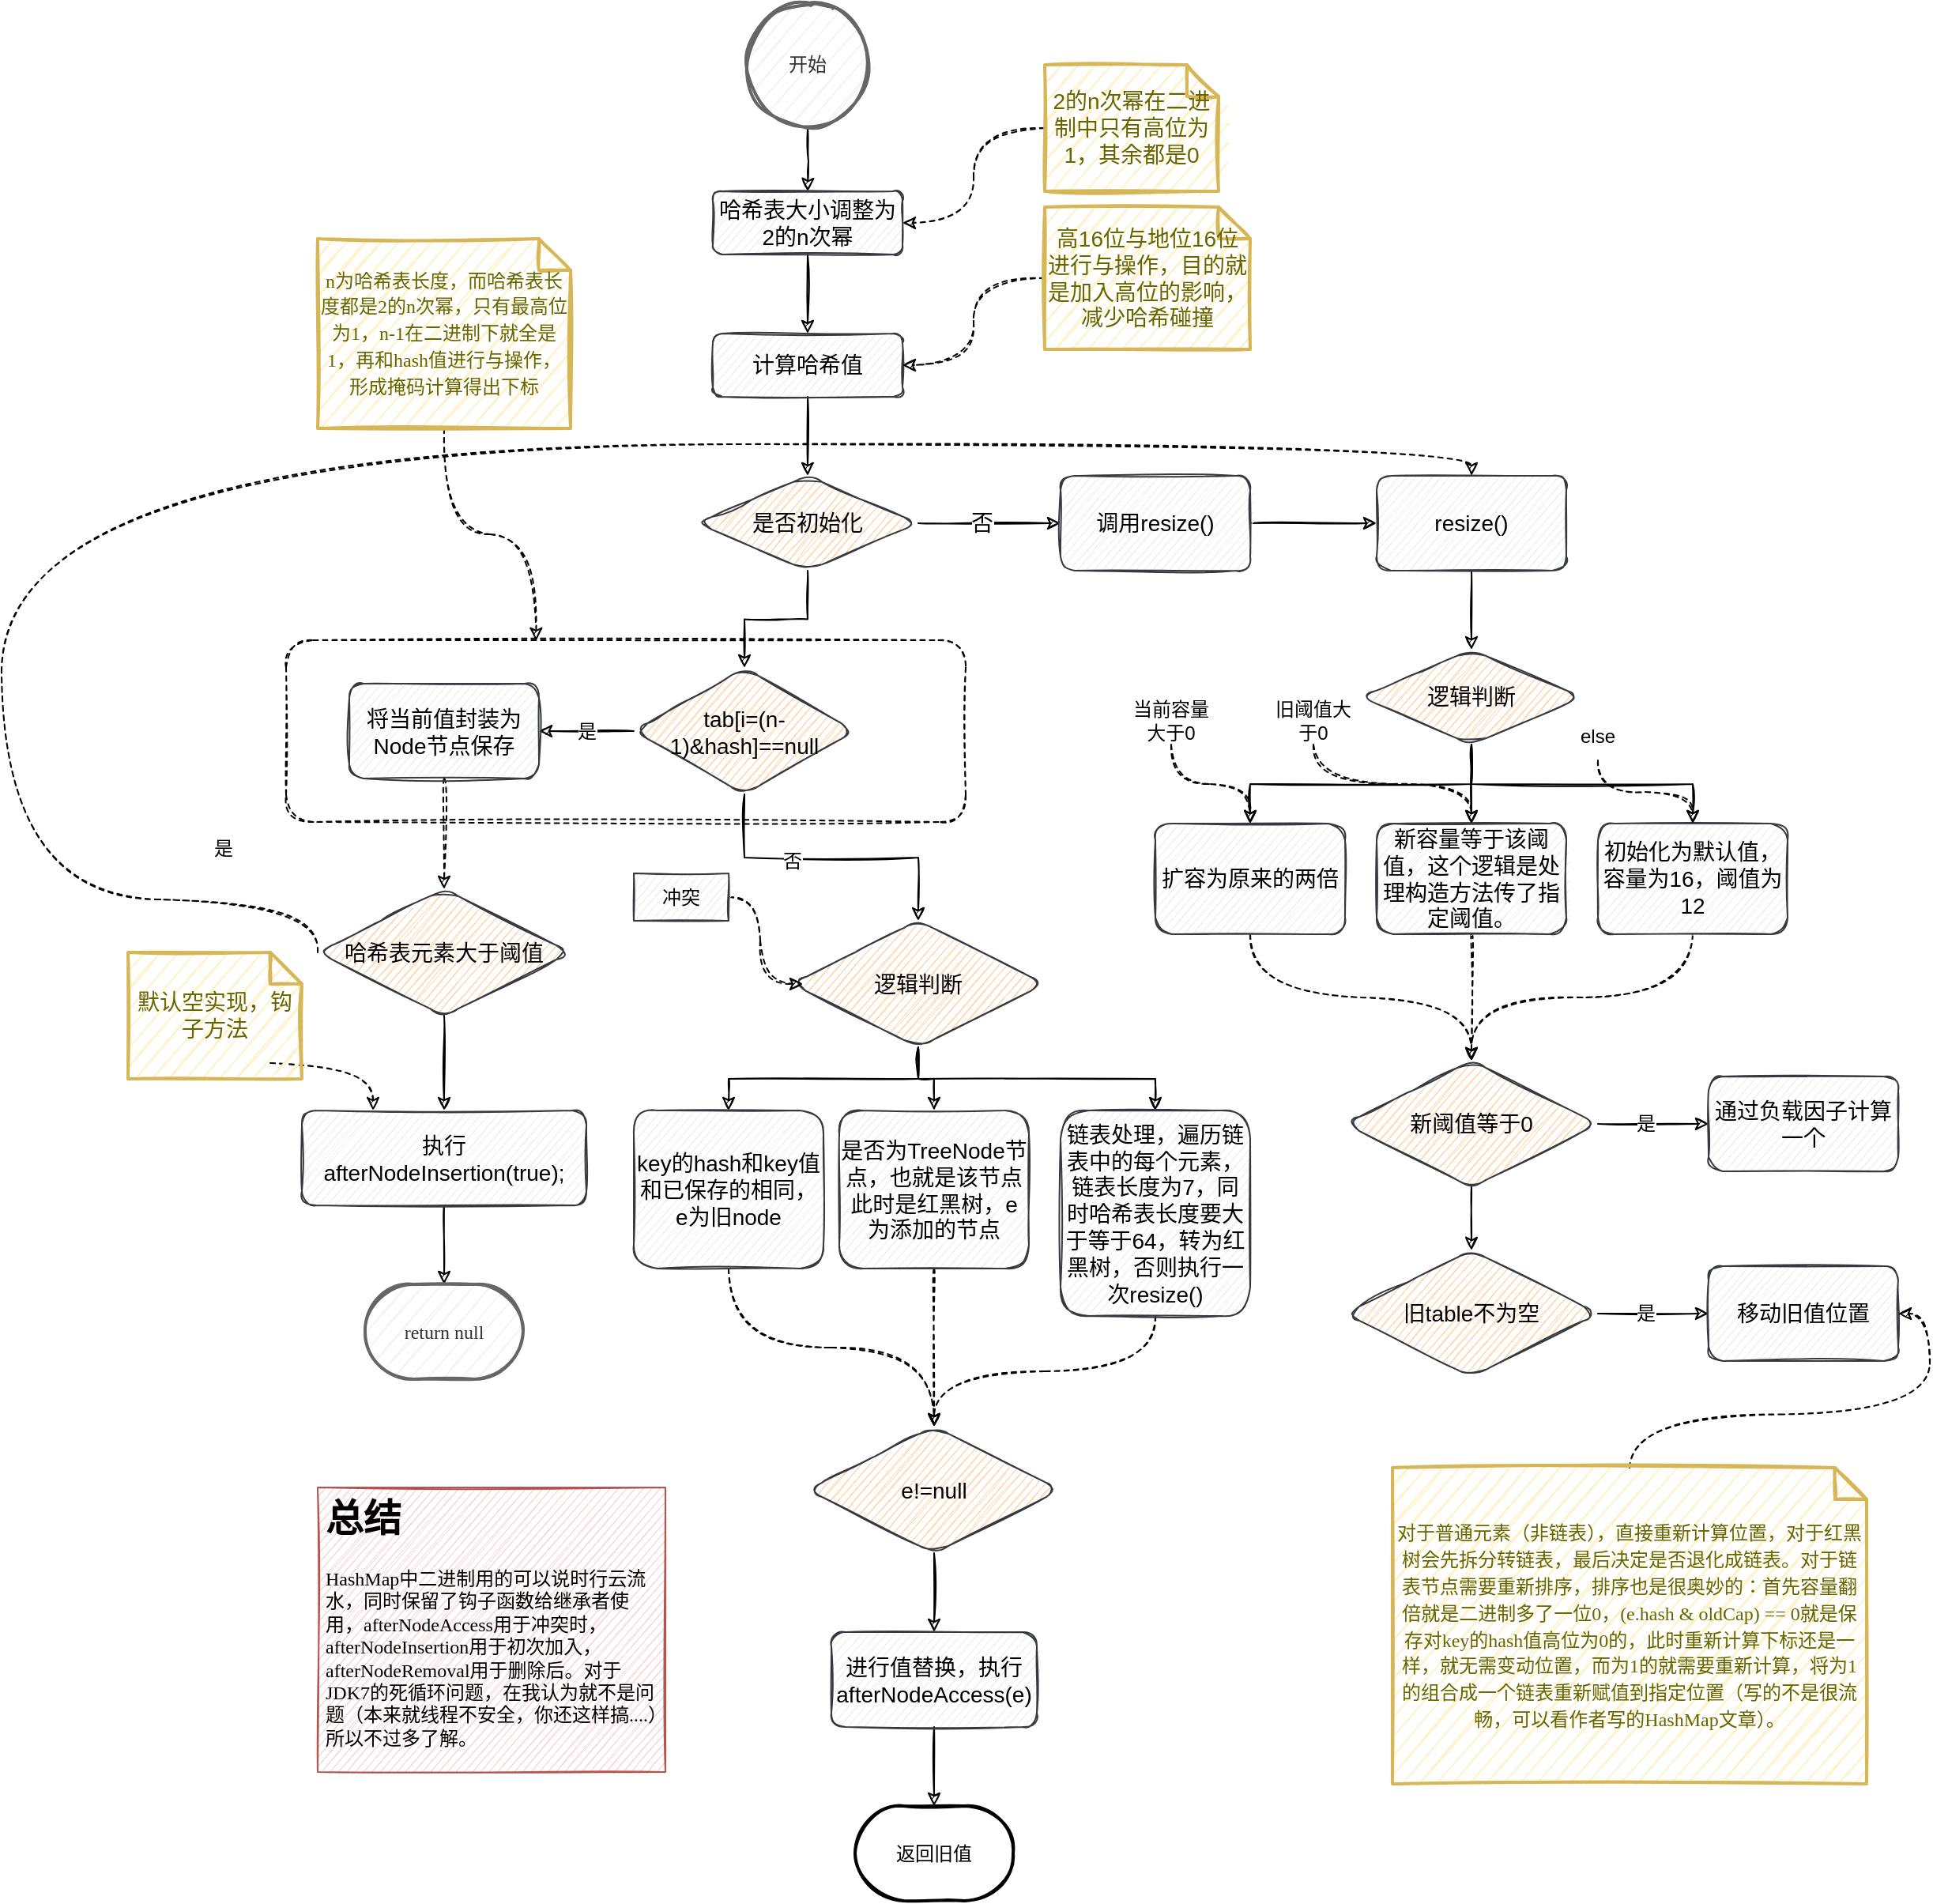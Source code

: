 <mxfile version="20.3.0" type="device"><diagram id="C5RBs43oDa-KdzZeNtuy" name="Page-1"><mxGraphModel dx="1974" dy="979" grid="1" gridSize="10" guides="1" tooltips="1" connect="1" arrows="1" fold="1" page="0" pageScale="1" pageWidth="827" pageHeight="1169" math="0" shadow="0"><root><mxCell id="WIyWlLk6GJQsqaUBKTNV-0"/><mxCell id="WIyWlLk6GJQsqaUBKTNV-1" parent="WIyWlLk6GJQsqaUBKTNV-0"/><mxCell id="U4SLnjXmpEnhHYUqi1JJ-68" value="" style="rounded=1;whiteSpace=wrap;html=1;shadow=0;glass=0;sketch=1;fontFamily=Lucida Console;fontSize=12;dashed=1;fillColor=none;" vertex="1" parent="WIyWlLk6GJQsqaUBKTNV-1"><mxGeometry x="-110" y="464" width="430" height="115" as="geometry"/></mxCell><mxCell id="U4SLnjXmpEnhHYUqi1JJ-3" value="" style="edgeStyle=orthogonalEdgeStyle;rounded=0;sketch=1;orthogonalLoop=1;jettySize=auto;html=1;fontSize=14;" edge="1" parent="WIyWlLk6GJQsqaUBKTNV-1" target="U4SLnjXmpEnhHYUqi1JJ-2"><mxGeometry relative="1" as="geometry"><mxPoint x="220" y="140" as="sourcePoint"/></mxGeometry></mxCell><mxCell id="U4SLnjXmpEnhHYUqi1JJ-14" value="" style="edgeStyle=orthogonalEdgeStyle;rounded=0;sketch=1;orthogonalLoop=1;jettySize=auto;html=1;fontSize=14;" edge="1" parent="WIyWlLk6GJQsqaUBKTNV-1" source="U4SLnjXmpEnhHYUqi1JJ-2" target="U4SLnjXmpEnhHYUqi1JJ-13"><mxGeometry relative="1" as="geometry"/></mxCell><mxCell id="U4SLnjXmpEnhHYUqi1JJ-2" value="哈希表大小调整为2的n次幂" style="rounded=1;whiteSpace=wrap;html=1;fontSize=14;glass=0;strokeWidth=1;shadow=0;sketch=1;fillColor=#eeeeee;strokeColor=#36393d;" vertex="1" parent="WIyWlLk6GJQsqaUBKTNV-1"><mxGeometry x="160" y="180" width="120" height="40" as="geometry"/></mxCell><mxCell id="U4SLnjXmpEnhHYUqi1JJ-7" style="edgeStyle=orthogonalEdgeStyle;sketch=1;orthogonalLoop=1;jettySize=auto;html=1;exitX=0;exitY=0.5;exitDx=0;exitDy=0;exitPerimeter=0;entryX=1;entryY=0.5;entryDx=0;entryDy=0;fontSize=14;curved=1;dashed=1;" edge="1" parent="WIyWlLk6GJQsqaUBKTNV-1" source="U4SLnjXmpEnhHYUqi1JJ-6" target="U4SLnjXmpEnhHYUqi1JJ-2"><mxGeometry relative="1" as="geometry"/></mxCell><mxCell id="U4SLnjXmpEnhHYUqi1JJ-6" value="2的n次幂在二进制中只有高位为1，其余都是0" style="shape=note;strokeWidth=2;fontSize=14;size=20;whiteSpace=wrap;html=1;fillColor=#fff2cc;strokeColor=#d6b656;fontColor=#666600;sketch=1;" vertex="1" parent="WIyWlLk6GJQsqaUBKTNV-1"><mxGeometry x="370" y="100" width="110.0" height="80" as="geometry"/></mxCell><mxCell id="U4SLnjXmpEnhHYUqi1JJ-18" value="" style="edgeStyle=orthogonalEdgeStyle;sketch=1;orthogonalLoop=1;jettySize=auto;html=1;fontSize=14;rounded=0;" edge="1" parent="WIyWlLk6GJQsqaUBKTNV-1" source="U4SLnjXmpEnhHYUqi1JJ-13" target="U4SLnjXmpEnhHYUqi1JJ-17"><mxGeometry relative="1" as="geometry"/></mxCell><mxCell id="U4SLnjXmpEnhHYUqi1JJ-13" value="计算哈希值" style="whiteSpace=wrap;html=1;fontSize=14;rounded=1;glass=0;strokeWidth=1;shadow=0;sketch=1;fillColor=#eeeeee;strokeColor=#36393d;" vertex="1" parent="WIyWlLk6GJQsqaUBKTNV-1"><mxGeometry x="160" y="270" width="120" height="40" as="geometry"/></mxCell><mxCell id="U4SLnjXmpEnhHYUqi1JJ-16" style="edgeStyle=orthogonalEdgeStyle;sketch=1;orthogonalLoop=1;jettySize=auto;html=1;exitX=0;exitY=0.5;exitDx=0;exitDy=0;exitPerimeter=0;entryX=1;entryY=0.5;entryDx=0;entryDy=0;fontSize=14;curved=1;dashed=1;" edge="1" parent="WIyWlLk6GJQsqaUBKTNV-1" source="U4SLnjXmpEnhHYUqi1JJ-15" target="U4SLnjXmpEnhHYUqi1JJ-13"><mxGeometry relative="1" as="geometry"/></mxCell><mxCell id="U4SLnjXmpEnhHYUqi1JJ-15" value="高16位与地位16位进行与操作，目的就是加入高位的影响，减少哈希碰撞" style="shape=note;strokeWidth=2;fontSize=14;size=20;whiteSpace=wrap;html=1;fillColor=#fff2cc;strokeColor=#d6b656;fontColor=#666600;sketch=1;" vertex="1" parent="WIyWlLk6GJQsqaUBKTNV-1"><mxGeometry x="370" y="190" width="130" height="90" as="geometry"/></mxCell><mxCell id="U4SLnjXmpEnhHYUqi1JJ-20" value="" style="edgeStyle=orthogonalEdgeStyle;rounded=0;sketch=1;orthogonalLoop=1;jettySize=auto;html=1;fontSize=14;" edge="1" parent="WIyWlLk6GJQsqaUBKTNV-1" source="U4SLnjXmpEnhHYUqi1JJ-17" target="U4SLnjXmpEnhHYUqi1JJ-19"><mxGeometry relative="1" as="geometry"/></mxCell><mxCell id="U4SLnjXmpEnhHYUqi1JJ-21" value="否" style="edgeLabel;html=1;align=center;verticalAlign=middle;resizable=0;points=[];fontSize=14;" vertex="1" connectable="0" parent="U4SLnjXmpEnhHYUqi1JJ-20"><mxGeometry x="-0.289" y="-4" relative="1" as="geometry"><mxPoint x="8" y="-4" as="offset"/></mxGeometry></mxCell><mxCell id="U4SLnjXmpEnhHYUqi1JJ-60" value="" style="edgeStyle=orthogonalEdgeStyle;rounded=0;sketch=1;orthogonalLoop=1;jettySize=auto;html=1;shadow=0;fontFamily=Lucida Console;fontSize=12;" edge="1" parent="WIyWlLk6GJQsqaUBKTNV-1" source="U4SLnjXmpEnhHYUqi1JJ-17" target="U4SLnjXmpEnhHYUqi1JJ-59"><mxGeometry relative="1" as="geometry"/></mxCell><mxCell id="U4SLnjXmpEnhHYUqi1JJ-17" value="是否初始化" style="rhombus;whiteSpace=wrap;html=1;fontSize=14;rounded=1;glass=0;strokeWidth=1;shadow=0;sketch=1;fillColor=#ffcc99;strokeColor=#36393d;" vertex="1" parent="WIyWlLk6GJQsqaUBKTNV-1"><mxGeometry x="150" y="360" width="140" height="60" as="geometry"/></mxCell><mxCell id="U4SLnjXmpEnhHYUqi1JJ-23" value="" style="edgeStyle=orthogonalEdgeStyle;rounded=0;sketch=1;orthogonalLoop=1;jettySize=auto;html=1;fontSize=14;" edge="1" parent="WIyWlLk6GJQsqaUBKTNV-1" source="U4SLnjXmpEnhHYUqi1JJ-19" target="U4SLnjXmpEnhHYUqi1JJ-22"><mxGeometry relative="1" as="geometry"/></mxCell><mxCell id="U4SLnjXmpEnhHYUqi1JJ-19" value="调用resize()" style="whiteSpace=wrap;html=1;fontSize=14;rounded=1;glass=0;strokeWidth=1;shadow=0;sketch=1;fillColor=#eeeeee;strokeColor=#36393d;" vertex="1" parent="WIyWlLk6GJQsqaUBKTNV-1"><mxGeometry x="380" y="360" width="120" height="60" as="geometry"/></mxCell><mxCell id="U4SLnjXmpEnhHYUqi1JJ-25" value="" style="edgeStyle=orthogonalEdgeStyle;rounded=0;sketch=1;orthogonalLoop=1;jettySize=auto;html=1;fontSize=14;" edge="1" parent="WIyWlLk6GJQsqaUBKTNV-1" source="U4SLnjXmpEnhHYUqi1JJ-22" target="U4SLnjXmpEnhHYUqi1JJ-24"><mxGeometry relative="1" as="geometry"/></mxCell><mxCell id="U4SLnjXmpEnhHYUqi1JJ-22" value="resize()" style="whiteSpace=wrap;html=1;fontSize=14;rounded=1;glass=0;strokeWidth=1;shadow=0;sketch=1;fillColor=#eeeeee;strokeColor=#36393d;" vertex="1" parent="WIyWlLk6GJQsqaUBKTNV-1"><mxGeometry x="580" y="360" width="120" height="60" as="geometry"/></mxCell><mxCell id="U4SLnjXmpEnhHYUqi1JJ-34" style="edgeStyle=orthogonalEdgeStyle;rounded=0;sketch=1;orthogonalLoop=1;jettySize=auto;html=1;exitX=0.5;exitY=1;exitDx=0;exitDy=0;entryX=0.5;entryY=0;entryDx=0;entryDy=0;fontSize=14;" edge="1" parent="WIyWlLk6GJQsqaUBKTNV-1" source="U4SLnjXmpEnhHYUqi1JJ-24" target="U4SLnjXmpEnhHYUqi1JJ-26"><mxGeometry relative="1" as="geometry"/></mxCell><mxCell id="U4SLnjXmpEnhHYUqi1JJ-35" style="edgeStyle=orthogonalEdgeStyle;rounded=0;sketch=1;orthogonalLoop=1;jettySize=auto;html=1;exitX=0.5;exitY=1;exitDx=0;exitDy=0;entryX=0.5;entryY=0;entryDx=0;entryDy=0;fontSize=14;" edge="1" parent="WIyWlLk6GJQsqaUBKTNV-1" source="U4SLnjXmpEnhHYUqi1JJ-24" target="U4SLnjXmpEnhHYUqi1JJ-28"><mxGeometry relative="1" as="geometry"/></mxCell><mxCell id="U4SLnjXmpEnhHYUqi1JJ-36" style="edgeStyle=orthogonalEdgeStyle;rounded=0;sketch=1;orthogonalLoop=1;jettySize=auto;html=1;exitX=0.5;exitY=1;exitDx=0;exitDy=0;entryX=0.5;entryY=0;entryDx=0;entryDy=0;fontSize=14;" edge="1" parent="WIyWlLk6GJQsqaUBKTNV-1" source="U4SLnjXmpEnhHYUqi1JJ-24" target="U4SLnjXmpEnhHYUqi1JJ-32"><mxGeometry relative="1" as="geometry"/></mxCell><mxCell id="U4SLnjXmpEnhHYUqi1JJ-24" value="逻辑判断" style="rhombus;whiteSpace=wrap;html=1;fontSize=14;fillColor=#ffcc99;strokeColor=#36393d;rounded=1;glass=0;strokeWidth=1;shadow=0;sketch=1;" vertex="1" parent="WIyWlLk6GJQsqaUBKTNV-1"><mxGeometry x="570" y="470" width="140" height="60" as="geometry"/></mxCell><mxCell id="U4SLnjXmpEnhHYUqi1JJ-48" style="edgeStyle=orthogonalEdgeStyle;curved=1;sketch=1;orthogonalLoop=1;jettySize=auto;html=1;exitX=0.5;exitY=1;exitDx=0;exitDy=0;entryX=0.5;entryY=0;entryDx=0;entryDy=0;shadow=0;dashed=1;fontSize=12;" edge="1" parent="WIyWlLk6GJQsqaUBKTNV-1" source="U4SLnjXmpEnhHYUqi1JJ-26" target="U4SLnjXmpEnhHYUqi1JJ-37"><mxGeometry relative="1" as="geometry"/></mxCell><mxCell id="U4SLnjXmpEnhHYUqi1JJ-26" value="扩容为原来的两倍" style="whiteSpace=wrap;html=1;fontSize=14;fillColor=#eeeeee;strokeColor=#36393d;rounded=1;glass=0;strokeWidth=1;shadow=0;sketch=1;" vertex="1" parent="WIyWlLk6GJQsqaUBKTNV-1"><mxGeometry x="440" y="580" width="120" height="70" as="geometry"/></mxCell><mxCell id="U4SLnjXmpEnhHYUqi1JJ-47" style="edgeStyle=orthogonalEdgeStyle;curved=1;sketch=1;orthogonalLoop=1;jettySize=auto;html=1;exitX=0.5;exitY=1;exitDx=0;exitDy=0;entryX=0.5;entryY=0;entryDx=0;entryDy=0;shadow=0;dashed=1;fontSize=12;" edge="1" parent="WIyWlLk6GJQsqaUBKTNV-1" source="U4SLnjXmpEnhHYUqi1JJ-28" target="U4SLnjXmpEnhHYUqi1JJ-37"><mxGeometry relative="1" as="geometry"/></mxCell><mxCell id="U4SLnjXmpEnhHYUqi1JJ-28" value="新容量等于该阈值，这个逻辑是处理构造方法传了指定阈值。" style="whiteSpace=wrap;html=1;fontSize=14;fillColor=#eeeeee;strokeColor=#36393d;rounded=1;glass=0;strokeWidth=1;shadow=0;sketch=1;" vertex="1" parent="WIyWlLk6GJQsqaUBKTNV-1"><mxGeometry x="580" y="580" width="120" height="70" as="geometry"/></mxCell><mxCell id="U4SLnjXmpEnhHYUqi1JJ-46" style="edgeStyle=orthogonalEdgeStyle;curved=1;sketch=1;orthogonalLoop=1;jettySize=auto;html=1;exitX=0.5;exitY=1;exitDx=0;exitDy=0;shadow=0;dashed=1;fontSize=12;" edge="1" parent="WIyWlLk6GJQsqaUBKTNV-1" source="U4SLnjXmpEnhHYUqi1JJ-32" target="U4SLnjXmpEnhHYUqi1JJ-37"><mxGeometry relative="1" as="geometry"/></mxCell><mxCell id="U4SLnjXmpEnhHYUqi1JJ-32" value="初始化为默认值，容量为16，阈值为12" style="whiteSpace=wrap;html=1;fontSize=14;fillColor=#eeeeee;strokeColor=#36393d;rounded=1;glass=0;strokeWidth=1;shadow=0;sketch=1;" vertex="1" parent="WIyWlLk6GJQsqaUBKTNV-1"><mxGeometry x="720" y="580" width="120" height="70" as="geometry"/></mxCell><mxCell id="U4SLnjXmpEnhHYUqi1JJ-50" value="" style="edgeStyle=orthogonalEdgeStyle;sketch=1;orthogonalLoop=1;jettySize=auto;html=1;shadow=0;fontSize=12;rounded=0;" edge="1" parent="WIyWlLk6GJQsqaUBKTNV-1" source="U4SLnjXmpEnhHYUqi1JJ-37" target="U4SLnjXmpEnhHYUqi1JJ-49"><mxGeometry relative="1" as="geometry"/></mxCell><mxCell id="U4SLnjXmpEnhHYUqi1JJ-51" value="是" style="edgeLabel;html=1;align=center;verticalAlign=middle;resizable=0;points=[];fontSize=12;" vertex="1" connectable="0" parent="U4SLnjXmpEnhHYUqi1JJ-50"><mxGeometry x="-0.237" y="-3" relative="1" as="geometry"><mxPoint x="3" y="-3" as="offset"/></mxGeometry></mxCell><mxCell id="U4SLnjXmpEnhHYUqi1JJ-53" value="" style="edgeStyle=orthogonalEdgeStyle;rounded=0;sketch=1;orthogonalLoop=1;jettySize=auto;html=1;shadow=0;fontSize=12;" edge="1" parent="WIyWlLk6GJQsqaUBKTNV-1" source="U4SLnjXmpEnhHYUqi1JJ-37" target="U4SLnjXmpEnhHYUqi1JJ-52"><mxGeometry relative="1" as="geometry"/></mxCell><mxCell id="U4SLnjXmpEnhHYUqi1JJ-37" value="新阈值等于0" style="rhombus;whiteSpace=wrap;html=1;fontSize=14;fillColor=#ffcc99;strokeColor=#36393d;rounded=1;glass=0;strokeWidth=1;shadow=0;sketch=1;" vertex="1" parent="WIyWlLk6GJQsqaUBKTNV-1"><mxGeometry x="560" y="730" width="160" height="80" as="geometry"/></mxCell><mxCell id="U4SLnjXmpEnhHYUqi1JJ-112" style="edgeStyle=orthogonalEdgeStyle;curved=1;sketch=1;orthogonalLoop=1;jettySize=auto;html=1;exitX=0.5;exitY=1;exitDx=0;exitDy=0;shadow=0;dashed=1;fontFamily=Lucida Console;fontSize=12;" edge="1" parent="WIyWlLk6GJQsqaUBKTNV-1" source="U4SLnjXmpEnhHYUqi1JJ-40" target="U4SLnjXmpEnhHYUqi1JJ-26"><mxGeometry relative="1" as="geometry"/></mxCell><mxCell id="U4SLnjXmpEnhHYUqi1JJ-40" value="当前容量大于0" style="text;html=1;strokeColor=none;fillColor=none;align=center;verticalAlign=middle;whiteSpace=wrap;rounded=0;shadow=0;glass=0;sketch=1;fontSize=12;" vertex="1" parent="WIyWlLk6GJQsqaUBKTNV-1"><mxGeometry x="420" y="500" width="60" height="30" as="geometry"/></mxCell><mxCell id="U4SLnjXmpEnhHYUqi1JJ-43" style="edgeStyle=orthogonalEdgeStyle;curved=1;sketch=1;orthogonalLoop=1;jettySize=auto;html=1;exitX=0.5;exitY=1;exitDx=0;exitDy=0;dashed=1;fontSize=12;shadow=0;" edge="1" parent="WIyWlLk6GJQsqaUBKTNV-1" source="U4SLnjXmpEnhHYUqi1JJ-42" target="U4SLnjXmpEnhHYUqi1JJ-28"><mxGeometry relative="1" as="geometry"/></mxCell><mxCell id="U4SLnjXmpEnhHYUqi1JJ-42" value="旧阈值大于0" style="text;html=1;strokeColor=none;fillColor=none;align=center;verticalAlign=middle;whiteSpace=wrap;rounded=0;shadow=0;glass=0;sketch=1;fontSize=12;" vertex="1" parent="WIyWlLk6GJQsqaUBKTNV-1"><mxGeometry x="510" y="500" width="60" height="30" as="geometry"/></mxCell><mxCell id="U4SLnjXmpEnhHYUqi1JJ-45" style="edgeStyle=orthogonalEdgeStyle;curved=1;sketch=1;orthogonalLoop=1;jettySize=auto;html=1;exitX=0.5;exitY=1;exitDx=0;exitDy=0;entryX=0.5;entryY=0;entryDx=0;entryDy=0;shadow=0;dashed=1;fontSize=12;" edge="1" parent="WIyWlLk6GJQsqaUBKTNV-1" source="U4SLnjXmpEnhHYUqi1JJ-44" target="U4SLnjXmpEnhHYUqi1JJ-32"><mxGeometry relative="1" as="geometry"/></mxCell><mxCell id="U4SLnjXmpEnhHYUqi1JJ-44" value="else" style="text;html=1;strokeColor=none;fillColor=none;align=center;verticalAlign=middle;whiteSpace=wrap;rounded=0;shadow=0;glass=0;sketch=1;fontSize=12;" vertex="1" parent="WIyWlLk6GJQsqaUBKTNV-1"><mxGeometry x="690" y="510" width="60" height="30" as="geometry"/></mxCell><mxCell id="U4SLnjXmpEnhHYUqi1JJ-49" value="通过负载因子计算一个" style="whiteSpace=wrap;html=1;fontSize=14;fillColor=#eeeeee;strokeColor=#36393d;rounded=1;glass=0;strokeWidth=1;shadow=0;sketch=1;" vertex="1" parent="WIyWlLk6GJQsqaUBKTNV-1"><mxGeometry x="790" y="740" width="120" height="60" as="geometry"/></mxCell><mxCell id="U4SLnjXmpEnhHYUqi1JJ-55" value="" style="edgeStyle=orthogonalEdgeStyle;rounded=0;sketch=1;orthogonalLoop=1;jettySize=auto;html=1;shadow=0;fontSize=12;" edge="1" parent="WIyWlLk6GJQsqaUBKTNV-1" source="U4SLnjXmpEnhHYUqi1JJ-52" target="U4SLnjXmpEnhHYUqi1JJ-54"><mxGeometry relative="1" as="geometry"/></mxCell><mxCell id="U4SLnjXmpEnhHYUqi1JJ-56" value="是" style="edgeLabel;html=1;align=center;verticalAlign=middle;resizable=0;points=[];fontSize=12;" vertex="1" connectable="0" parent="U4SLnjXmpEnhHYUqi1JJ-55"><mxGeometry x="-0.354" y="-6" relative="1" as="geometry"><mxPoint x="7" y="-6" as="offset"/></mxGeometry></mxCell><mxCell id="U4SLnjXmpEnhHYUqi1JJ-52" value="旧table不为空" style="rhombus;whiteSpace=wrap;html=1;fontSize=14;fillColor=#ffcc99;strokeColor=#36393d;rounded=1;glass=0;strokeWidth=1;shadow=0;sketch=1;" vertex="1" parent="WIyWlLk6GJQsqaUBKTNV-1"><mxGeometry x="560" y="850" width="160" height="80" as="geometry"/></mxCell><mxCell id="U4SLnjXmpEnhHYUqi1JJ-54" value="移动旧值位置" style="whiteSpace=wrap;html=1;fontSize=14;fillColor=#eeeeee;strokeColor=#36393d;rounded=1;glass=0;strokeWidth=1;shadow=0;sketch=1;" vertex="1" parent="WIyWlLk6GJQsqaUBKTNV-1"><mxGeometry x="790" y="860" width="120" height="60" as="geometry"/></mxCell><mxCell id="U4SLnjXmpEnhHYUqi1JJ-62" value="" style="edgeStyle=orthogonalEdgeStyle;rounded=0;sketch=1;orthogonalLoop=1;jettySize=auto;html=1;shadow=0;fontFamily=Lucida Console;fontSize=12;" edge="1" parent="WIyWlLk6GJQsqaUBKTNV-1" source="U4SLnjXmpEnhHYUqi1JJ-59" target="U4SLnjXmpEnhHYUqi1JJ-61"><mxGeometry relative="1" as="geometry"/></mxCell><mxCell id="U4SLnjXmpEnhHYUqi1JJ-63" value="是" style="edgeLabel;html=1;align=center;verticalAlign=middle;resizable=0;points=[];fontSize=12;fontFamily=Lucida Console;" vertex="1" connectable="0" parent="U4SLnjXmpEnhHYUqi1JJ-62"><mxGeometry x="-0.33" y="1" relative="1" as="geometry"><mxPoint x="-10" y="-1" as="offset"/></mxGeometry></mxCell><mxCell id="U4SLnjXmpEnhHYUqi1JJ-65" value="" style="edgeStyle=orthogonalEdgeStyle;rounded=0;sketch=1;orthogonalLoop=1;jettySize=auto;html=1;shadow=0;fontFamily=Lucida Console;fontSize=12;entryX=0.5;entryY=0;entryDx=0;entryDy=0;" edge="1" parent="WIyWlLk6GJQsqaUBKTNV-1" source="U4SLnjXmpEnhHYUqi1JJ-59" target="U4SLnjXmpEnhHYUqi1JJ-90"><mxGeometry relative="1" as="geometry"><mxPoint x="180" y="621.5" as="targetPoint"/></mxGeometry></mxCell><mxCell id="U4SLnjXmpEnhHYUqi1JJ-66" value="否" style="edgeLabel;html=1;align=center;verticalAlign=middle;resizable=0;points=[];fontSize=12;fontFamily=Lucida Console;" vertex="1" connectable="0" parent="U4SLnjXmpEnhHYUqi1JJ-65"><mxGeometry x="-0.271" y="-2" relative="1" as="geometry"><mxPoint as="offset"/></mxGeometry></mxCell><mxCell id="U4SLnjXmpEnhHYUqi1JJ-59" value="tab[i=(n-1)&amp;amp;hash]==null" style="rhombus;whiteSpace=wrap;html=1;fontSize=14;rounded=1;glass=0;strokeWidth=1;shadow=0;sketch=1;fillColor=#ffcc99;strokeColor=#36393d;" vertex="1" parent="WIyWlLk6GJQsqaUBKTNV-1"><mxGeometry x="110" y="481.5" width="140" height="80" as="geometry"/></mxCell><mxCell id="U4SLnjXmpEnhHYUqi1JJ-73" value="" style="edgeStyle=orthogonalEdgeStyle;curved=1;sketch=1;orthogonalLoop=1;jettySize=auto;html=1;shadow=0;dashed=1;fontFamily=Lucida Console;fontSize=12;" edge="1" parent="WIyWlLk6GJQsqaUBKTNV-1" source="U4SLnjXmpEnhHYUqi1JJ-61" target="U4SLnjXmpEnhHYUqi1JJ-72"><mxGeometry relative="1" as="geometry"/></mxCell><mxCell id="U4SLnjXmpEnhHYUqi1JJ-61" value="将当前值封装为Node节点保存" style="whiteSpace=wrap;html=1;fontSize=14;fillColor=#eeeeee;strokeColor=#36393d;rounded=1;glass=0;strokeWidth=1;shadow=0;sketch=1;" vertex="1" parent="WIyWlLk6GJQsqaUBKTNV-1"><mxGeometry x="-70" y="491.5" width="120" height="60" as="geometry"/></mxCell><mxCell id="U4SLnjXmpEnhHYUqi1JJ-69" style="edgeStyle=orthogonalEdgeStyle;sketch=1;orthogonalLoop=1;jettySize=auto;html=1;exitX=0.5;exitY=1;exitDx=0;exitDy=0;exitPerimeter=0;entryX=0.368;entryY=0.004;entryDx=0;entryDy=0;entryPerimeter=0;shadow=0;fontFamily=Lucida Console;fontSize=12;dashed=1;curved=1;" edge="1" parent="WIyWlLk6GJQsqaUBKTNV-1" source="U4SLnjXmpEnhHYUqi1JJ-67" target="U4SLnjXmpEnhHYUqi1JJ-68"><mxGeometry relative="1" as="geometry"/></mxCell><mxCell id="U4SLnjXmpEnhHYUqi1JJ-67" value="&lt;font style=&quot;font-size: 12px;&quot;&gt;n为哈希表长度，而哈希表长度都是2的n次幂，只有最高位为1，n-1在二进制下就全是1，再和hash值进行与操作，形成掩码计算得出下标&lt;/font&gt;" style="shape=note;strokeWidth=2;fontSize=14;size=20;whiteSpace=wrap;html=1;fillColor=#fff2cc;strokeColor=#d6b656;fontColor=#666600;shadow=0;glass=0;sketch=1;fontFamily=Lucida Console;" vertex="1" parent="WIyWlLk6GJQsqaUBKTNV-1"><mxGeometry x="-90" y="210" width="160" height="120" as="geometry"/></mxCell><mxCell id="U4SLnjXmpEnhHYUqi1JJ-80" value="" style="edgeStyle=orthogonalEdgeStyle;sketch=1;orthogonalLoop=1;jettySize=auto;html=1;shadow=0;fontFamily=Lucida Console;fontSize=12;rounded=0;" edge="1" parent="WIyWlLk6GJQsqaUBKTNV-1" source="U4SLnjXmpEnhHYUqi1JJ-72" target="U4SLnjXmpEnhHYUqi1JJ-79"><mxGeometry relative="1" as="geometry"/></mxCell><mxCell id="U4SLnjXmpEnhHYUqi1JJ-110" style="edgeStyle=orthogonalEdgeStyle;sketch=1;orthogonalLoop=1;jettySize=auto;html=1;exitX=0;exitY=0.5;exitDx=0;exitDy=0;entryX=0.5;entryY=0;entryDx=0;entryDy=0;shadow=0;fontFamily=Lucida Console;fontSize=12;curved=1;dashed=1;" edge="1" parent="WIyWlLk6GJQsqaUBKTNV-1" source="U4SLnjXmpEnhHYUqi1JJ-72" target="U4SLnjXmpEnhHYUqi1JJ-22"><mxGeometry relative="1" as="geometry"><Array as="points"><mxPoint x="-290" y="628"/><mxPoint x="-290" y="340"/><mxPoint x="640" y="340"/></Array></mxGeometry></mxCell><mxCell id="U4SLnjXmpEnhHYUqi1JJ-111" value="是" style="edgeLabel;html=1;align=center;verticalAlign=middle;resizable=0;points=[];fontSize=12;fontFamily=Lucida Console;" vertex="1" connectable="0" parent="U4SLnjXmpEnhHYUqi1JJ-110"><mxGeometry x="-0.873" y="-32" relative="1" as="geometry"><mxPoint as="offset"/></mxGeometry></mxCell><mxCell id="U4SLnjXmpEnhHYUqi1JJ-72" value="哈希表元素大于阈值" style="rhombus;whiteSpace=wrap;html=1;fontSize=14;fillColor=#ffcc99;strokeColor=#36393d;rounded=1;glass=0;strokeWidth=1;shadow=0;sketch=1;" vertex="1" parent="WIyWlLk6GJQsqaUBKTNV-1"><mxGeometry x="-90" y="621.5" width="160" height="80" as="geometry"/></mxCell><mxCell id="U4SLnjXmpEnhHYUqi1JJ-86" style="edgeStyle=orthogonalEdgeStyle;sketch=1;orthogonalLoop=1;jettySize=auto;html=1;exitX=0.5;exitY=1;exitDx=0;exitDy=0;shadow=0;fontFamily=Lucida Console;fontSize=12;rounded=0;" edge="1" parent="WIyWlLk6GJQsqaUBKTNV-1" source="U4SLnjXmpEnhHYUqi1JJ-79" target="U4SLnjXmpEnhHYUqi1JJ-84"><mxGeometry relative="1" as="geometry"/></mxCell><mxCell id="U4SLnjXmpEnhHYUqi1JJ-79" value="执行afterNodeInsertion(true);" style="whiteSpace=wrap;html=1;fontSize=14;fillColor=#eeeeee;strokeColor=#36393d;rounded=1;glass=0;strokeWidth=1;shadow=0;sketch=1;" vertex="1" parent="WIyWlLk6GJQsqaUBKTNV-1"><mxGeometry x="-100" y="761.5" width="180" height="60" as="geometry"/></mxCell><mxCell id="U4SLnjXmpEnhHYUqi1JJ-83" value="开始" style="strokeWidth=2;html=1;shape=mxgraph.flowchart.start_2;whiteSpace=wrap;shadow=0;glass=0;sketch=1;fontFamily=Lucida Console;fontSize=12;fillColor=#f5f5f5;fontColor=#333333;strokeColor=#666666;" vertex="1" parent="WIyWlLk6GJQsqaUBKTNV-1"><mxGeometry x="180" y="60" width="80" height="80" as="geometry"/></mxCell><mxCell id="U4SLnjXmpEnhHYUqi1JJ-84" value="return null" style="strokeWidth=2;html=1;shape=mxgraph.flowchart.terminator;whiteSpace=wrap;shadow=0;glass=0;sketch=1;fontFamily=Lucida Console;fontSize=12;fillColor=#f5f5f5;fontColor=#333333;strokeColor=#666666;" vertex="1" parent="WIyWlLk6GJQsqaUBKTNV-1"><mxGeometry x="-60" y="871.5" width="100" height="60" as="geometry"/></mxCell><mxCell id="U4SLnjXmpEnhHYUqi1JJ-89" style="edgeStyle=orthogonalEdgeStyle;curved=1;sketch=1;orthogonalLoop=1;jettySize=auto;html=1;exitX=0;exitY=0;exitDx=110;exitDy=50;exitPerimeter=0;entryX=0.25;entryY=0;entryDx=0;entryDy=0;shadow=0;dashed=1;fontFamily=Lucida Console;fontSize=12;" edge="1" parent="WIyWlLk6GJQsqaUBKTNV-1" target="U4SLnjXmpEnhHYUqi1JJ-79"><mxGeometry relative="1" as="geometry"><mxPoint x="-120" y="731.5" as="sourcePoint"/></mxGeometry></mxCell><mxCell id="U4SLnjXmpEnhHYUqi1JJ-87" value="默认空实现，钩子方法" style="shape=note;strokeWidth=2;fontSize=14;size=20;whiteSpace=wrap;html=1;fillColor=#fff2cc;strokeColor=#d6b656;fontColor=#666600;shadow=0;glass=0;sketch=1;fontFamily=Lucida Console;" vertex="1" parent="WIyWlLk6GJQsqaUBKTNV-1"><mxGeometry x="-210" y="661.5" width="110" height="80" as="geometry"/></mxCell><mxCell id="U4SLnjXmpEnhHYUqi1JJ-93" style="edgeStyle=orthogonalEdgeStyle;rounded=0;sketch=1;orthogonalLoop=1;jettySize=auto;html=1;exitX=0.5;exitY=1;exitDx=0;exitDy=0;entryX=0.5;entryY=0;entryDx=0;entryDy=0;shadow=0;fontFamily=Lucida Console;fontSize=12;" edge="1" parent="WIyWlLk6GJQsqaUBKTNV-1" source="U4SLnjXmpEnhHYUqi1JJ-90" target="U4SLnjXmpEnhHYUqi1JJ-91"><mxGeometry relative="1" as="geometry"/></mxCell><mxCell id="U4SLnjXmpEnhHYUqi1JJ-96" style="edgeStyle=orthogonalEdgeStyle;rounded=0;sketch=1;orthogonalLoop=1;jettySize=auto;html=1;exitX=0.5;exitY=1;exitDx=0;exitDy=0;shadow=0;fontFamily=Lucida Console;fontSize=12;" edge="1" parent="WIyWlLk6GJQsqaUBKTNV-1" source="U4SLnjXmpEnhHYUqi1JJ-90" target="U4SLnjXmpEnhHYUqi1JJ-94"><mxGeometry relative="1" as="geometry"/></mxCell><mxCell id="U4SLnjXmpEnhHYUqi1JJ-97" style="edgeStyle=orthogonalEdgeStyle;rounded=0;sketch=1;orthogonalLoop=1;jettySize=auto;html=1;exitX=0.5;exitY=1;exitDx=0;exitDy=0;entryX=0.5;entryY=0;entryDx=0;entryDy=0;shadow=0;fontFamily=Lucida Console;fontSize=12;" edge="1" parent="WIyWlLk6GJQsqaUBKTNV-1" source="U4SLnjXmpEnhHYUqi1JJ-90" target="U4SLnjXmpEnhHYUqi1JJ-95"><mxGeometry relative="1" as="geometry"/></mxCell><mxCell id="U4SLnjXmpEnhHYUqi1JJ-90" value="逻辑判断" style="rhombus;whiteSpace=wrap;html=1;fontSize=14;rounded=1;glass=0;strokeWidth=1;shadow=0;sketch=1;fillColor=#ffcc99;strokeColor=#36393d;" vertex="1" parent="WIyWlLk6GJQsqaUBKTNV-1"><mxGeometry x="210" y="641.5" width="160" height="80" as="geometry"/></mxCell><mxCell id="U4SLnjXmpEnhHYUqi1JJ-105" style="edgeStyle=orthogonalEdgeStyle;curved=1;sketch=1;orthogonalLoop=1;jettySize=auto;html=1;exitX=0.5;exitY=1;exitDx=0;exitDy=0;entryX=0.5;entryY=0;entryDx=0;entryDy=0;shadow=0;dashed=1;fontFamily=Lucida Console;fontSize=12;" edge="1" parent="WIyWlLk6GJQsqaUBKTNV-1" source="U4SLnjXmpEnhHYUqi1JJ-91" target="U4SLnjXmpEnhHYUqi1JJ-101"><mxGeometry relative="1" as="geometry"/></mxCell><mxCell id="U4SLnjXmpEnhHYUqi1JJ-91" value="key的hash和key值和已保存的相同，e为旧node" style="whiteSpace=wrap;html=1;fontSize=14;fillColor=#eeeeee;strokeColor=#36393d;rounded=1;glass=0;strokeWidth=1;shadow=0;sketch=1;" vertex="1" parent="WIyWlLk6GJQsqaUBKTNV-1"><mxGeometry x="110" y="761.5" width="120" height="100" as="geometry"/></mxCell><mxCell id="U4SLnjXmpEnhHYUqi1JJ-103" style="edgeStyle=orthogonalEdgeStyle;curved=1;sketch=1;orthogonalLoop=1;jettySize=auto;html=1;exitX=0.5;exitY=1;exitDx=0;exitDy=0;entryX=0.5;entryY=0;entryDx=0;entryDy=0;shadow=0;dashed=1;fontFamily=Lucida Console;fontSize=12;" edge="1" parent="WIyWlLk6GJQsqaUBKTNV-1" source="U4SLnjXmpEnhHYUqi1JJ-94" target="U4SLnjXmpEnhHYUqi1JJ-101"><mxGeometry relative="1" as="geometry"/></mxCell><mxCell id="U4SLnjXmpEnhHYUqi1JJ-94" value="是否为TreeNode节点，也就是该节点此时是红黑树，e为添加的节点" style="whiteSpace=wrap;html=1;fontSize=14;fillColor=#eeeeee;strokeColor=#36393d;rounded=1;glass=0;strokeWidth=1;shadow=0;sketch=1;" vertex="1" parent="WIyWlLk6GJQsqaUBKTNV-1"><mxGeometry x="240" y="761.5" width="120" height="100" as="geometry"/></mxCell><mxCell id="U4SLnjXmpEnhHYUqi1JJ-102" style="edgeStyle=orthogonalEdgeStyle;curved=1;sketch=1;orthogonalLoop=1;jettySize=auto;html=1;exitX=0.5;exitY=1;exitDx=0;exitDy=0;entryX=0.5;entryY=0;entryDx=0;entryDy=0;shadow=0;dashed=1;fontFamily=Lucida Console;fontSize=12;" edge="1" parent="WIyWlLk6GJQsqaUBKTNV-1" source="U4SLnjXmpEnhHYUqi1JJ-95" target="U4SLnjXmpEnhHYUqi1JJ-101"><mxGeometry relative="1" as="geometry"/></mxCell><mxCell id="U4SLnjXmpEnhHYUqi1JJ-95" value="链表处理，遍历链表中的每个元素，链表长度为7，同时哈希表长度要大于等于64，转为红黑树，否则执行一次resize()" style="whiteSpace=wrap;html=1;fontSize=14;fillColor=#eeeeee;strokeColor=#36393d;rounded=1;glass=0;strokeWidth=1;shadow=0;sketch=1;" vertex="1" parent="WIyWlLk6GJQsqaUBKTNV-1"><mxGeometry x="380" y="761.5" width="120" height="130" as="geometry"/></mxCell><mxCell id="U4SLnjXmpEnhHYUqi1JJ-100" style="edgeStyle=orthogonalEdgeStyle;sketch=1;orthogonalLoop=1;jettySize=auto;html=1;exitX=1;exitY=0.5;exitDx=0;exitDy=0;entryX=0.044;entryY=0.5;entryDx=0;entryDy=0;entryPerimeter=0;shadow=0;fontFamily=Lucida Console;fontSize=12;curved=1;dashed=1;" edge="1" parent="WIyWlLk6GJQsqaUBKTNV-1" source="U4SLnjXmpEnhHYUqi1JJ-98" target="U4SLnjXmpEnhHYUqi1JJ-90"><mxGeometry relative="1" as="geometry"/></mxCell><mxCell id="U4SLnjXmpEnhHYUqi1JJ-98" value="冲突" style="text;html=1;strokeColor=#36393d;fillColor=#eeeeee;align=center;verticalAlign=middle;whiteSpace=wrap;rounded=0;shadow=0;glass=0;sketch=1;fontFamily=Lucida Console;fontSize=12;" vertex="1" parent="WIyWlLk6GJQsqaUBKTNV-1"><mxGeometry x="110" y="611.5" width="60" height="30" as="geometry"/></mxCell><mxCell id="U4SLnjXmpEnhHYUqi1JJ-107" value="" style="edgeStyle=orthogonalEdgeStyle;sketch=1;orthogonalLoop=1;jettySize=auto;html=1;shadow=0;fontFamily=Lucida Console;fontSize=12;rounded=0;" edge="1" parent="WIyWlLk6GJQsqaUBKTNV-1" source="U4SLnjXmpEnhHYUqi1JJ-101" target="U4SLnjXmpEnhHYUqi1JJ-106"><mxGeometry relative="1" as="geometry"/></mxCell><mxCell id="U4SLnjXmpEnhHYUqi1JJ-101" value="e!=null" style="rhombus;whiteSpace=wrap;html=1;fontSize=14;fillColor=#ffcc99;strokeColor=#36393d;rounded=1;glass=0;strokeWidth=1;shadow=0;sketch=1;" vertex="1" parent="WIyWlLk6GJQsqaUBKTNV-1"><mxGeometry x="220" y="961.5" width="160" height="80" as="geometry"/></mxCell><mxCell id="U4SLnjXmpEnhHYUqi1JJ-109" style="edgeStyle=orthogonalEdgeStyle;rounded=0;sketch=1;orthogonalLoop=1;jettySize=auto;html=1;exitX=0.5;exitY=1;exitDx=0;exitDy=0;entryX=0.5;entryY=0;entryDx=0;entryDy=0;entryPerimeter=0;shadow=0;fontFamily=Lucida Console;fontSize=12;" edge="1" parent="WIyWlLk6GJQsqaUBKTNV-1" source="U4SLnjXmpEnhHYUqi1JJ-106" target="U4SLnjXmpEnhHYUqi1JJ-108"><mxGeometry relative="1" as="geometry"/></mxCell><mxCell id="U4SLnjXmpEnhHYUqi1JJ-106" value="进行值替换，执行afterNodeAccess(e)" style="whiteSpace=wrap;html=1;fontSize=14;fillColor=#eeeeee;strokeColor=#36393d;rounded=1;glass=0;strokeWidth=1;shadow=0;sketch=1;" vertex="1" parent="WIyWlLk6GJQsqaUBKTNV-1"><mxGeometry x="235" y="1091.5" width="130" height="60" as="geometry"/></mxCell><mxCell id="U4SLnjXmpEnhHYUqi1JJ-108" value="返回旧值" style="strokeWidth=2;html=1;shape=mxgraph.flowchart.terminator;whiteSpace=wrap;shadow=0;glass=0;sketch=1;fontFamily=Lucida Console;fontSize=12;" vertex="1" parent="WIyWlLk6GJQsqaUBKTNV-1"><mxGeometry x="250" y="1201.5" width="100" height="60" as="geometry"/></mxCell><mxCell id="U4SLnjXmpEnhHYUqi1JJ-114" style="edgeStyle=orthogonalEdgeStyle;curved=1;sketch=1;orthogonalLoop=1;jettySize=auto;html=1;exitX=0.5;exitY=0;exitDx=0;exitDy=0;exitPerimeter=0;entryX=1;entryY=0.5;entryDx=0;entryDy=0;shadow=0;dashed=1;fontFamily=Lucida Console;fontSize=12;" edge="1" parent="WIyWlLk6GJQsqaUBKTNV-1" source="U4SLnjXmpEnhHYUqi1JJ-113" target="U4SLnjXmpEnhHYUqi1JJ-54"><mxGeometry relative="1" as="geometry"/></mxCell><mxCell id="U4SLnjXmpEnhHYUqi1JJ-113" value="&lt;font style=&quot;font-size: 12px;&quot;&gt;对于普通元素（非链表），直接重新计算位置，对于红黑树会先拆分转链表，最后决定是否退化成链表。对于链表节点需要重新排序，排序也是很奥妙的：首先容量翻倍就是二进制多了一位0，(e.hash &amp;amp; oldCap) == 0就是保存对key的hash值高位为0的，此时重新计算下标还是一样，就无需变动位置，而为1的就需要重新计算，将为1的组合成一个链表重新赋值到指定位置（写的不是很流畅，可以看作者写的HashMap文章）。&lt;/font&gt;" style="shape=note;strokeWidth=2;fontSize=14;size=20;whiteSpace=wrap;html=1;fillColor=#fff2cc;strokeColor=#d6b656;fontColor=#666600;shadow=0;glass=0;sketch=1;fontFamily=Lucida Console;" vertex="1" parent="WIyWlLk6GJQsqaUBKTNV-1"><mxGeometry x="590" y="987.5" width="300" height="200" as="geometry"/></mxCell><mxCell id="U4SLnjXmpEnhHYUqi1JJ-117" value="&lt;h1&gt;总结&lt;/h1&gt;&lt;p&gt;HashMap中二进制用的可以说时行云流水，同时保留了钩子函数给继承者使用，afterNodeAccess用于冲突时，afterNodeInsertion用于初次加入，afterNodeRemoval用于删除后。对于JDK7的死循环问题，在我认为就不是问题（本来就线程不安全，你还这样搞....）所以不过多了解。&lt;/p&gt;" style="text;html=1;strokeColor=#b85450;fillColor=#f8cecc;spacing=5;spacingTop=-20;whiteSpace=wrap;overflow=hidden;rounded=0;shadow=0;glass=0;sketch=1;fontFamily=Lucida Console;fontSize=12;" vertex="1" parent="WIyWlLk6GJQsqaUBKTNV-1"><mxGeometry x="-90" y="1000" width="220" height="180" as="geometry"/></mxCell></root></mxGraphModel></diagram></mxfile>
